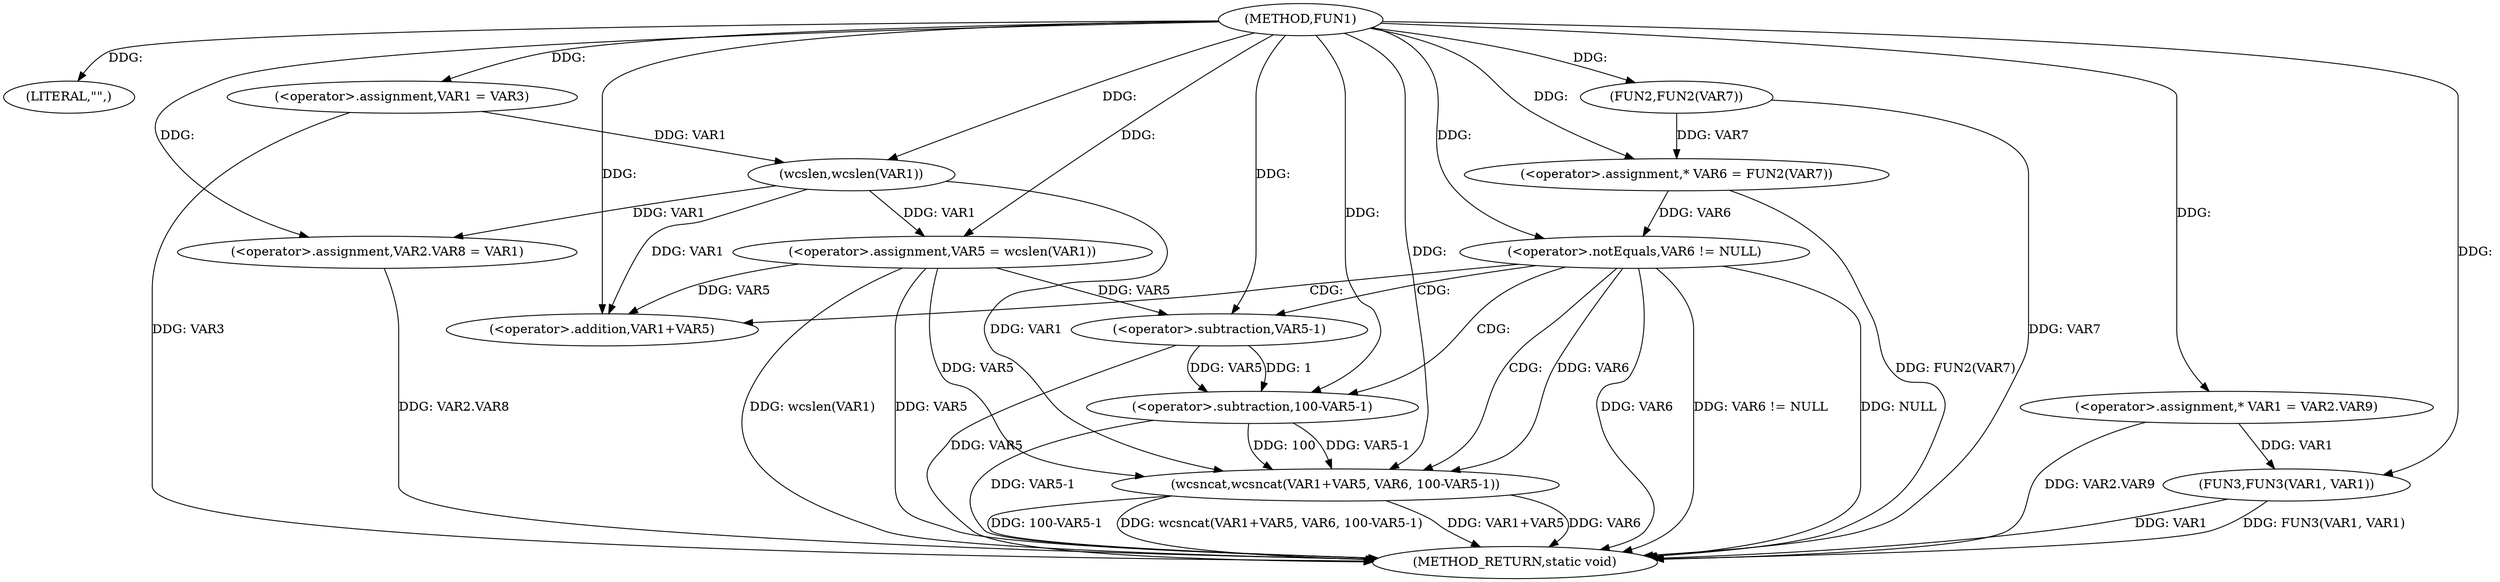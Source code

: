 digraph FUN1 {  
"1000100" [label = "(METHOD,FUN1)" ]
"1000149" [label = "(METHOD_RETURN,static void)" ]
"1000104" [label = "(LITERAL,\"\",)" ]
"1000105" [label = "(<operator>.assignment,VAR1 = VAR3)" ]
"1000110" [label = "(<operator>.assignment,VAR5 = wcslen(VAR1))" ]
"1000112" [label = "(wcslen,wcslen(VAR1))" ]
"1000115" [label = "(<operator>.assignment,* VAR6 = FUN2(VAR7))" ]
"1000117" [label = "(FUN2,FUN2(VAR7))" ]
"1000120" [label = "(<operator>.notEquals,VAR6 != NULL)" ]
"1000124" [label = "(wcsncat,wcsncat(VAR1+VAR5, VAR6, 100-VAR5-1))" ]
"1000125" [label = "(<operator>.addition,VAR1+VAR5)" ]
"1000129" [label = "(<operator>.subtraction,100-VAR5-1)" ]
"1000131" [label = "(<operator>.subtraction,VAR5-1)" ]
"1000134" [label = "(<operator>.assignment,VAR2.VAR8 = VAR1)" ]
"1000141" [label = "(<operator>.assignment,* VAR1 = VAR2.VAR9)" ]
"1000146" [label = "(FUN3,FUN3(VAR1, VAR1))" ]
  "1000115" -> "1000149"  [ label = "DDG: FUN2(VAR7)"] 
  "1000124" -> "1000149"  [ label = "DDG: VAR1+VAR5"] 
  "1000105" -> "1000149"  [ label = "DDG: VAR3"] 
  "1000146" -> "1000149"  [ label = "DDG: VAR1"] 
  "1000117" -> "1000149"  [ label = "DDG: VAR7"] 
  "1000110" -> "1000149"  [ label = "DDG: wcslen(VAR1)"] 
  "1000124" -> "1000149"  [ label = "DDG: VAR6"] 
  "1000146" -> "1000149"  [ label = "DDG: FUN3(VAR1, VAR1)"] 
  "1000131" -> "1000149"  [ label = "DDG: VAR5"] 
  "1000124" -> "1000149"  [ label = "DDG: 100-VAR5-1"] 
  "1000120" -> "1000149"  [ label = "DDG: VAR6"] 
  "1000134" -> "1000149"  [ label = "DDG: VAR2.VAR8"] 
  "1000120" -> "1000149"  [ label = "DDG: VAR6 != NULL"] 
  "1000141" -> "1000149"  [ label = "DDG: VAR2.VAR9"] 
  "1000120" -> "1000149"  [ label = "DDG: NULL"] 
  "1000110" -> "1000149"  [ label = "DDG: VAR5"] 
  "1000129" -> "1000149"  [ label = "DDG: VAR5-1"] 
  "1000124" -> "1000149"  [ label = "DDG: wcsncat(VAR1+VAR5, VAR6, 100-VAR5-1)"] 
  "1000100" -> "1000104"  [ label = "DDG: "] 
  "1000100" -> "1000105"  [ label = "DDG: "] 
  "1000112" -> "1000110"  [ label = "DDG: VAR1"] 
  "1000100" -> "1000110"  [ label = "DDG: "] 
  "1000105" -> "1000112"  [ label = "DDG: VAR1"] 
  "1000100" -> "1000112"  [ label = "DDG: "] 
  "1000117" -> "1000115"  [ label = "DDG: VAR7"] 
  "1000100" -> "1000115"  [ label = "DDG: "] 
  "1000100" -> "1000117"  [ label = "DDG: "] 
  "1000115" -> "1000120"  [ label = "DDG: VAR6"] 
  "1000100" -> "1000120"  [ label = "DDG: "] 
  "1000112" -> "1000124"  [ label = "DDG: VAR1"] 
  "1000100" -> "1000124"  [ label = "DDG: "] 
  "1000110" -> "1000124"  [ label = "DDG: VAR5"] 
  "1000112" -> "1000125"  [ label = "DDG: VAR1"] 
  "1000100" -> "1000125"  [ label = "DDG: "] 
  "1000110" -> "1000125"  [ label = "DDG: VAR5"] 
  "1000120" -> "1000124"  [ label = "DDG: VAR6"] 
  "1000129" -> "1000124"  [ label = "DDG: 100"] 
  "1000129" -> "1000124"  [ label = "DDG: VAR5-1"] 
  "1000100" -> "1000129"  [ label = "DDG: "] 
  "1000131" -> "1000129"  [ label = "DDG: VAR5"] 
  "1000131" -> "1000129"  [ label = "DDG: 1"] 
  "1000100" -> "1000131"  [ label = "DDG: "] 
  "1000110" -> "1000131"  [ label = "DDG: VAR5"] 
  "1000112" -> "1000134"  [ label = "DDG: VAR1"] 
  "1000100" -> "1000134"  [ label = "DDG: "] 
  "1000100" -> "1000141"  [ label = "DDG: "] 
  "1000141" -> "1000146"  [ label = "DDG: VAR1"] 
  "1000100" -> "1000146"  [ label = "DDG: "] 
  "1000120" -> "1000129"  [ label = "CDG: "] 
  "1000120" -> "1000124"  [ label = "CDG: "] 
  "1000120" -> "1000125"  [ label = "CDG: "] 
  "1000120" -> "1000131"  [ label = "CDG: "] 
}
